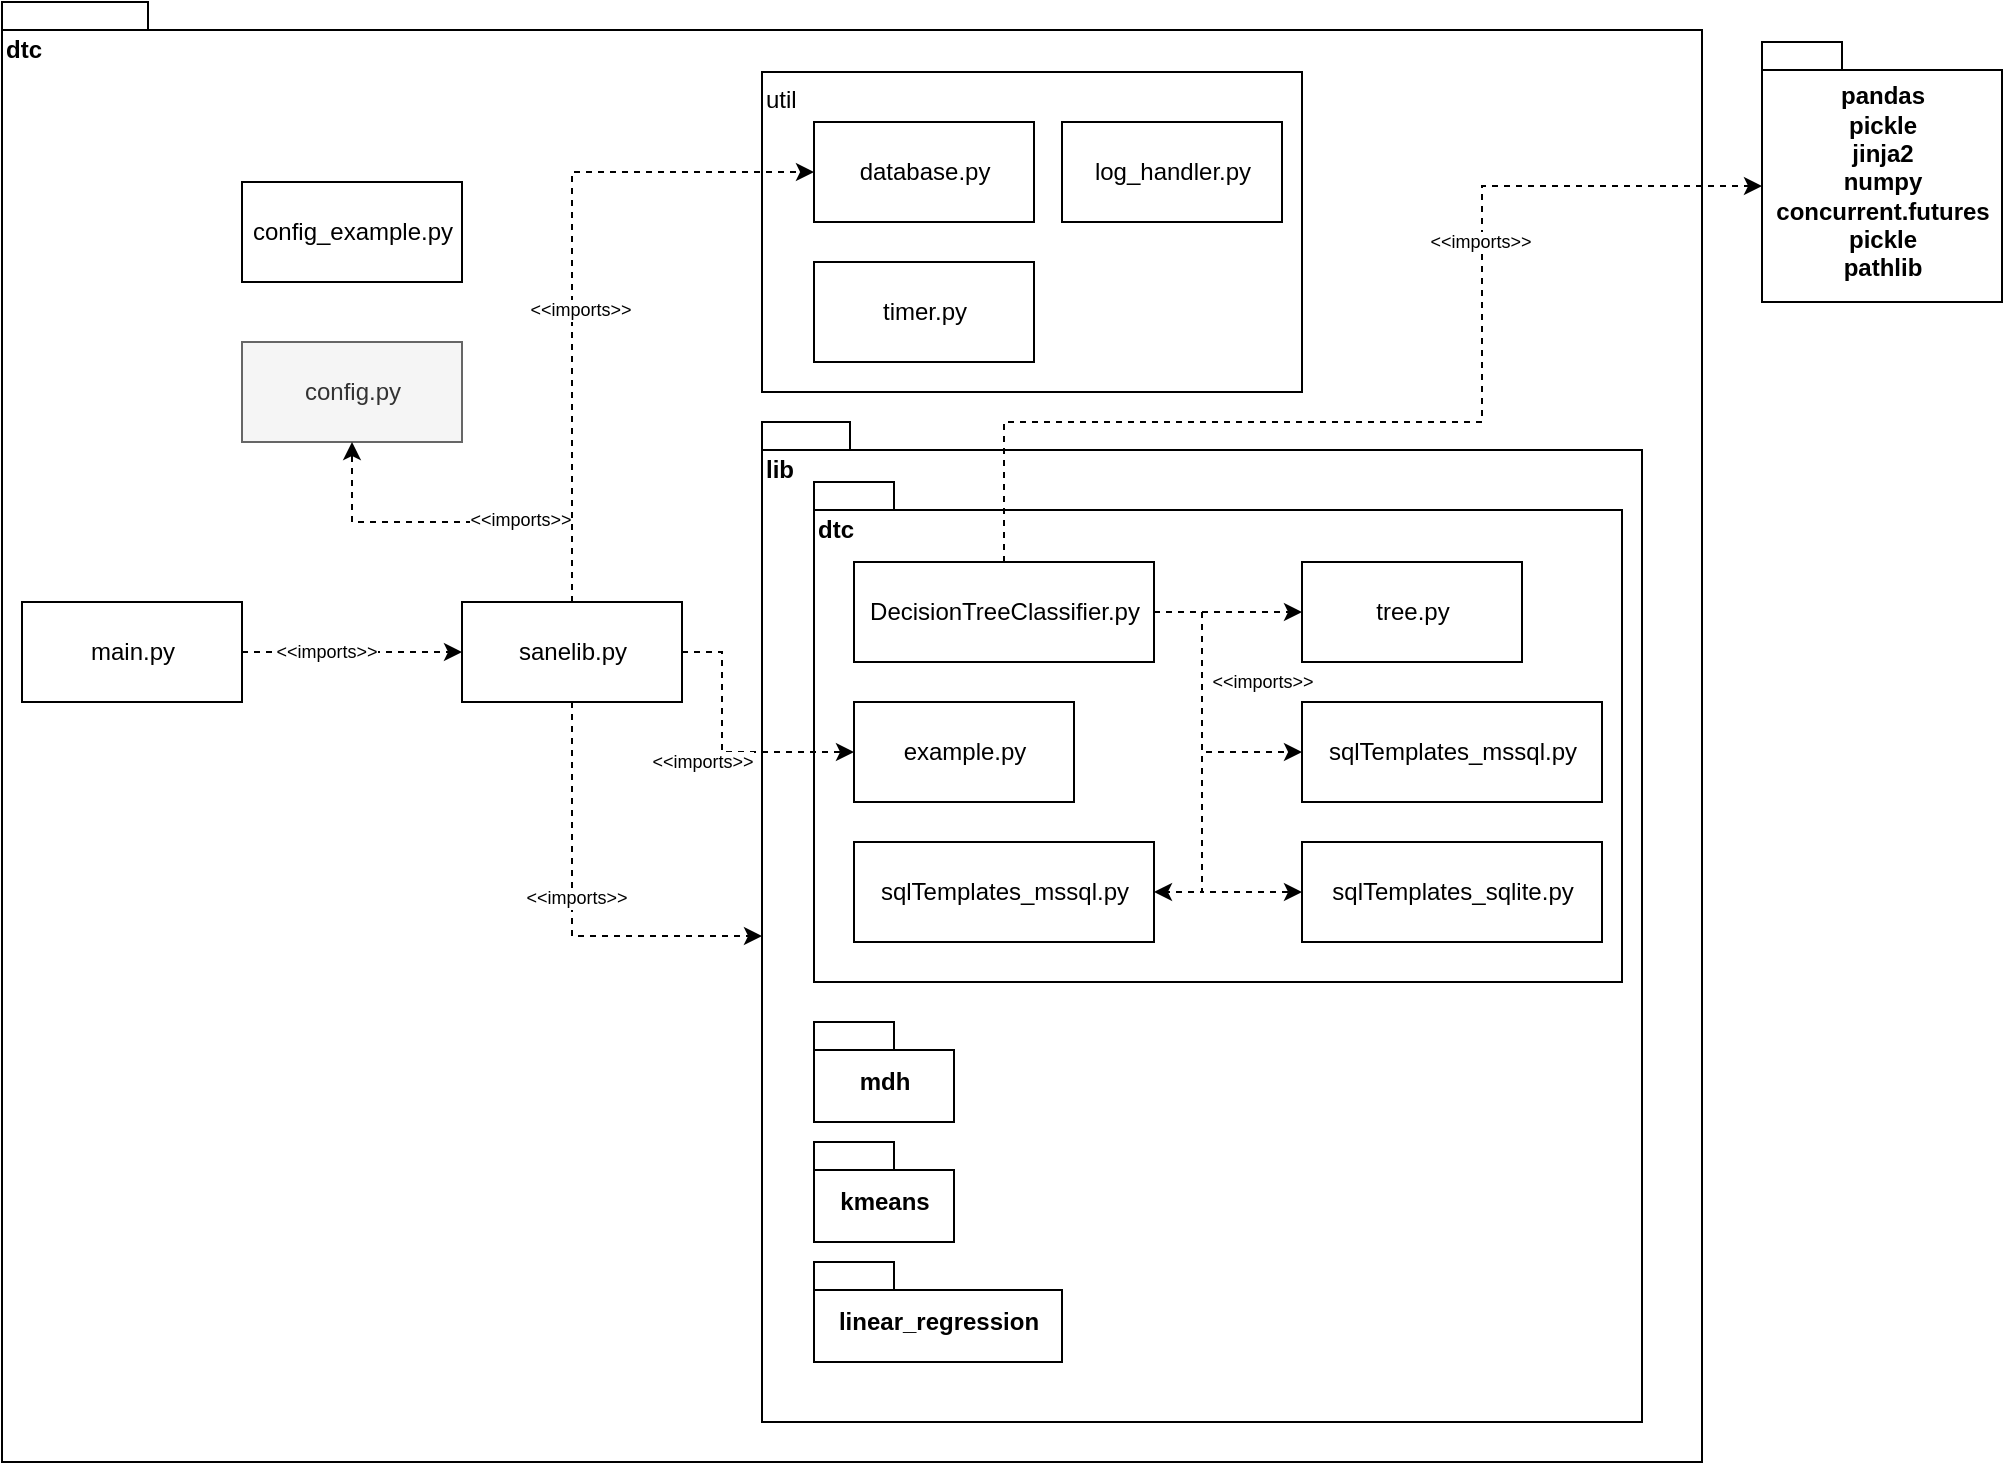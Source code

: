 <mxfile version="14.6.13" type="github">
  <diagram id="C5RBs43oDa-KdzZeNtuy" name="Page-1">
    <mxGraphModel dx="1431" dy="976" grid="1" gridSize="10" guides="1" tooltips="1" connect="1" arrows="1" fold="1" page="1" pageScale="1" pageWidth="827" pageHeight="1169" math="0" shadow="0">
      <root>
        <mxCell id="WIyWlLk6GJQsqaUBKTNV-0" />
        <mxCell id="WIyWlLk6GJQsqaUBKTNV-1" parent="WIyWlLk6GJQsqaUBKTNV-0" />
        <mxCell id="gBLnQVbnuJ3zSSm4HvQB-44" value="dtc" style="shape=folder;fontStyle=1;spacingTop=10;tabWidth=40;tabHeight=14;tabPosition=left;html=1;fillColor=none;align=left;verticalAlign=top;" vertex="1" parent="WIyWlLk6GJQsqaUBKTNV-1">
          <mxGeometry width="850" height="730" as="geometry" />
        </mxCell>
        <mxCell id="gBLnQVbnuJ3zSSm4HvQB-21" value="lib" style="shape=folder;fontStyle=1;spacingTop=10;tabWidth=40;tabHeight=14;tabPosition=left;html=1;fillColor=none;align=left;verticalAlign=top;" vertex="1" parent="WIyWlLk6GJQsqaUBKTNV-1">
          <mxGeometry x="380" y="210" width="440" height="500" as="geometry" />
        </mxCell>
        <mxCell id="gBLnQVbnuJ3zSSm4HvQB-22" value="dtc" style="shape=folder;fontStyle=1;spacingTop=10;tabWidth=40;tabHeight=14;tabPosition=left;html=1;fillColor=none;align=left;verticalAlign=top;" vertex="1" parent="WIyWlLk6GJQsqaUBKTNV-1">
          <mxGeometry x="406" y="240" width="404" height="250" as="geometry" />
        </mxCell>
        <mxCell id="gBLnQVbnuJ3zSSm4HvQB-0" value="config.py" style="html=1;fillColor=#f5f5f5;strokeColor=#666666;fontColor=#333333;" vertex="1" parent="WIyWlLk6GJQsqaUBKTNV-1">
          <mxGeometry x="120" y="170" width="110" height="50" as="geometry" />
        </mxCell>
        <mxCell id="gBLnQVbnuJ3zSSm4HvQB-20" style="edgeStyle=orthogonalEdgeStyle;rounded=0;orthogonalLoop=1;jettySize=auto;html=1;exitX=0.5;exitY=0;exitDx=0;exitDy=0;entryX=0.5;entryY=1;entryDx=0;entryDy=0;endArrow=classic;endFill=1;dashed=1;" edge="1" parent="WIyWlLk6GJQsqaUBKTNV-1" source="gBLnQVbnuJ3zSSm4HvQB-1" target="gBLnQVbnuJ3zSSm4HvQB-0">
          <mxGeometry relative="1" as="geometry" />
        </mxCell>
        <mxCell id="gBLnQVbnuJ3zSSm4HvQB-29" value="&amp;lt;&amp;lt;imports&amp;gt;&amp;gt;" style="edgeLabel;html=1;align=center;verticalAlign=middle;resizable=0;points=[];fontSize=9;" vertex="1" connectable="0" parent="gBLnQVbnuJ3zSSm4HvQB-20">
          <mxGeometry x="-0.307" y="-1" relative="1" as="geometry">
            <mxPoint as="offset" />
          </mxGeometry>
        </mxCell>
        <mxCell id="gBLnQVbnuJ3zSSm4HvQB-30" style="edgeStyle=orthogonalEdgeStyle;rounded=0;orthogonalLoop=1;jettySize=auto;html=1;exitX=0.5;exitY=1;exitDx=0;exitDy=0;entryX=0;entryY=0;entryDx=0;entryDy=257;entryPerimeter=0;dashed=1;fontSize=9;endArrow=classic;endFill=1;" edge="1" parent="WIyWlLk6GJQsqaUBKTNV-1" source="gBLnQVbnuJ3zSSm4HvQB-1" target="gBLnQVbnuJ3zSSm4HvQB-21">
          <mxGeometry relative="1" as="geometry" />
        </mxCell>
        <mxCell id="gBLnQVbnuJ3zSSm4HvQB-33" value="&amp;lt;&amp;lt;imports&amp;gt;&amp;gt;" style="edgeLabel;html=1;align=center;verticalAlign=middle;resizable=0;points=[];fontSize=9;" vertex="1" connectable="0" parent="gBLnQVbnuJ3zSSm4HvQB-30">
          <mxGeometry x="-0.078" y="2" relative="1" as="geometry">
            <mxPoint as="offset" />
          </mxGeometry>
        </mxCell>
        <mxCell id="gBLnQVbnuJ3zSSm4HvQB-34" style="edgeStyle=orthogonalEdgeStyle;rounded=0;orthogonalLoop=1;jettySize=auto;html=1;exitX=0.5;exitY=0;exitDx=0;exitDy=0;entryX=0;entryY=0.5;entryDx=0;entryDy=0;dashed=1;fontSize=9;endArrow=classic;endFill=1;" edge="1" parent="WIyWlLk6GJQsqaUBKTNV-1" source="gBLnQVbnuJ3zSSm4HvQB-1" target="gBLnQVbnuJ3zSSm4HvQB-5">
          <mxGeometry relative="1" as="geometry" />
        </mxCell>
        <mxCell id="gBLnQVbnuJ3zSSm4HvQB-35" value="&amp;lt;&amp;lt;imports&amp;gt;&amp;gt;" style="edgeLabel;html=1;align=center;verticalAlign=middle;resizable=0;points=[];fontSize=9;" vertex="1" connectable="0" parent="gBLnQVbnuJ3zSSm4HvQB-34">
          <mxGeometry x="-0.127" y="-4" relative="1" as="geometry">
            <mxPoint as="offset" />
          </mxGeometry>
        </mxCell>
        <mxCell id="gBLnQVbnuJ3zSSm4HvQB-37" style="edgeStyle=orthogonalEdgeStyle;rounded=0;orthogonalLoop=1;jettySize=auto;html=1;exitX=1;exitY=0.5;exitDx=0;exitDy=0;entryX=0;entryY=0.5;entryDx=0;entryDy=0;dashed=1;fontSize=9;endArrow=classic;endFill=1;" edge="1" parent="WIyWlLk6GJQsqaUBKTNV-1" source="gBLnQVbnuJ3zSSm4HvQB-1" target="gBLnQVbnuJ3zSSm4HvQB-14">
          <mxGeometry relative="1" as="geometry">
            <Array as="points">
              <mxPoint x="360" y="325" />
              <mxPoint x="360" y="375" />
            </Array>
          </mxGeometry>
        </mxCell>
        <mxCell id="gBLnQVbnuJ3zSSm4HvQB-38" value="&amp;lt;&amp;lt;imports&amp;gt;&amp;gt;" style="edgeLabel;html=1;align=center;verticalAlign=middle;resizable=0;points=[];fontSize=9;" vertex="1" connectable="0" parent="gBLnQVbnuJ3zSSm4HvQB-37">
          <mxGeometry x="-0.132" y="2" relative="1" as="geometry">
            <mxPoint x="-12" y="16" as="offset" />
          </mxGeometry>
        </mxCell>
        <mxCell id="gBLnQVbnuJ3zSSm4HvQB-1" value="sanelib.py" style="html=1;" vertex="1" parent="WIyWlLk6GJQsqaUBKTNV-1">
          <mxGeometry x="230" y="300" width="110" height="50" as="geometry" />
        </mxCell>
        <mxCell id="gBLnQVbnuJ3zSSm4HvQB-19" style="edgeStyle=orthogonalEdgeStyle;rounded=0;orthogonalLoop=1;jettySize=auto;html=1;exitX=1;exitY=0.5;exitDx=0;exitDy=0;entryX=0;entryY=0.5;entryDx=0;entryDy=0;endArrow=classic;endFill=1;dashed=1;" edge="1" parent="WIyWlLk6GJQsqaUBKTNV-1" source="gBLnQVbnuJ3zSSm4HvQB-2" target="gBLnQVbnuJ3zSSm4HvQB-1">
          <mxGeometry relative="1" as="geometry" />
        </mxCell>
        <mxCell id="gBLnQVbnuJ3zSSm4HvQB-28" value="&amp;lt;&amp;lt;imports&amp;gt;&amp;gt;" style="edgeLabel;html=1;align=center;verticalAlign=middle;resizable=0;points=[];fontSize=9;" vertex="1" connectable="0" parent="gBLnQVbnuJ3zSSm4HvQB-19">
          <mxGeometry x="-0.24" relative="1" as="geometry">
            <mxPoint as="offset" />
          </mxGeometry>
        </mxCell>
        <mxCell id="gBLnQVbnuJ3zSSm4HvQB-2" value="main.py" style="html=1;" vertex="1" parent="WIyWlLk6GJQsqaUBKTNV-1">
          <mxGeometry x="10" y="300" width="110" height="50" as="geometry" />
        </mxCell>
        <mxCell id="gBLnQVbnuJ3zSSm4HvQB-3" value="config_example.py" style="html=1;" vertex="1" parent="WIyWlLk6GJQsqaUBKTNV-1">
          <mxGeometry x="120" y="90" width="110" height="50" as="geometry" />
        </mxCell>
        <mxCell id="gBLnQVbnuJ3zSSm4HvQB-4" value="util" style="html=1;fillColor=none;align=left;verticalAlign=top;" vertex="1" parent="WIyWlLk6GJQsqaUBKTNV-1">
          <mxGeometry x="380" y="35" width="270" height="160" as="geometry" />
        </mxCell>
        <mxCell id="gBLnQVbnuJ3zSSm4HvQB-5" value="database.py" style="html=1;" vertex="1" parent="WIyWlLk6GJQsqaUBKTNV-1">
          <mxGeometry x="406" y="60" width="110" height="50" as="geometry" />
        </mxCell>
        <mxCell id="gBLnQVbnuJ3zSSm4HvQB-6" value="log_handler.py" style="html=1;" vertex="1" parent="WIyWlLk6GJQsqaUBKTNV-1">
          <mxGeometry x="530" y="60" width="110" height="50" as="geometry" />
        </mxCell>
        <mxCell id="gBLnQVbnuJ3zSSm4HvQB-7" value="timer.py" style="html=1;" vertex="1" parent="WIyWlLk6GJQsqaUBKTNV-1">
          <mxGeometry x="406" y="130" width="110" height="50" as="geometry" />
        </mxCell>
        <mxCell id="gBLnQVbnuJ3zSSm4HvQB-36" style="edgeStyle=orthogonalEdgeStyle;rounded=0;orthogonalLoop=1;jettySize=auto;html=1;exitX=1;exitY=0.5;exitDx=0;exitDy=0;entryX=0;entryY=0.5;entryDx=0;entryDy=0;dashed=1;fontSize=9;endArrow=classic;endFill=1;" edge="1" parent="WIyWlLk6GJQsqaUBKTNV-1" source="gBLnQVbnuJ3zSSm4HvQB-13" target="gBLnQVbnuJ3zSSm4HvQB-15">
          <mxGeometry relative="1" as="geometry" />
        </mxCell>
        <mxCell id="gBLnQVbnuJ3zSSm4HvQB-42" value="&amp;lt;&amp;lt;imports&amp;gt;&amp;gt;" style="edgeLabel;html=1;align=center;verticalAlign=middle;resizable=0;points=[];fontSize=9;" vertex="1" connectable="0" parent="gBLnQVbnuJ3zSSm4HvQB-36">
          <mxGeometry x="-0.57" relative="1" as="geometry">
            <mxPoint x="38" y="35" as="offset" />
          </mxGeometry>
        </mxCell>
        <mxCell id="gBLnQVbnuJ3zSSm4HvQB-39" style="edgeStyle=orthogonalEdgeStyle;rounded=0;orthogonalLoop=1;jettySize=auto;html=1;exitX=1;exitY=0.5;exitDx=0;exitDy=0;entryX=0;entryY=0.5;entryDx=0;entryDy=0;dashed=1;fontSize=9;endArrow=classic;endFill=1;" edge="1" parent="WIyWlLk6GJQsqaUBKTNV-1" source="gBLnQVbnuJ3zSSm4HvQB-13" target="gBLnQVbnuJ3zSSm4HvQB-17">
          <mxGeometry relative="1" as="geometry">
            <Array as="points">
              <mxPoint x="600" y="305" />
              <mxPoint x="600" y="375" />
            </Array>
          </mxGeometry>
        </mxCell>
        <mxCell id="gBLnQVbnuJ3zSSm4HvQB-40" style="edgeStyle=orthogonalEdgeStyle;rounded=0;orthogonalLoop=1;jettySize=auto;html=1;exitX=1;exitY=0.5;exitDx=0;exitDy=0;entryX=0;entryY=0.5;entryDx=0;entryDy=0;dashed=1;fontSize=9;endArrow=classic;endFill=1;" edge="1" parent="WIyWlLk6GJQsqaUBKTNV-1" source="gBLnQVbnuJ3zSSm4HvQB-13" target="gBLnQVbnuJ3zSSm4HvQB-18">
          <mxGeometry relative="1" as="geometry">
            <Array as="points">
              <mxPoint x="600" y="305" />
              <mxPoint x="600" y="445" />
            </Array>
          </mxGeometry>
        </mxCell>
        <mxCell id="gBLnQVbnuJ3zSSm4HvQB-41" style="edgeStyle=orthogonalEdgeStyle;rounded=0;orthogonalLoop=1;jettySize=auto;html=1;exitX=1;exitY=0.5;exitDx=0;exitDy=0;entryX=1;entryY=0.5;entryDx=0;entryDy=0;dashed=1;fontSize=9;endArrow=classic;endFill=1;" edge="1" parent="WIyWlLk6GJQsqaUBKTNV-1" source="gBLnQVbnuJ3zSSm4HvQB-13" target="gBLnQVbnuJ3zSSm4HvQB-16">
          <mxGeometry relative="1" as="geometry">
            <Array as="points">
              <mxPoint x="600" y="305" />
              <mxPoint x="600" y="445" />
            </Array>
          </mxGeometry>
        </mxCell>
        <mxCell id="gBLnQVbnuJ3zSSm4HvQB-45" style="edgeStyle=orthogonalEdgeStyle;rounded=0;orthogonalLoop=1;jettySize=auto;html=1;exitX=0.5;exitY=0;exitDx=0;exitDy=0;entryX=0;entryY=0;entryDx=0;entryDy=72;entryPerimeter=0;dashed=1;fontSize=9;endArrow=classic;endFill=1;" edge="1" parent="WIyWlLk6GJQsqaUBKTNV-1" source="gBLnQVbnuJ3zSSm4HvQB-13" target="gBLnQVbnuJ3zSSm4HvQB-23">
          <mxGeometry relative="1" as="geometry">
            <Array as="points">
              <mxPoint x="501" y="210" />
              <mxPoint x="740" y="210" />
              <mxPoint x="740" y="92" />
            </Array>
          </mxGeometry>
        </mxCell>
        <mxCell id="gBLnQVbnuJ3zSSm4HvQB-46" value="&amp;lt;&amp;lt;imports&amp;gt;&amp;gt;" style="edgeLabel;html=1;align=center;verticalAlign=middle;resizable=0;points=[];fontSize=9;" vertex="1" connectable="0" parent="gBLnQVbnuJ3zSSm4HvQB-45">
          <mxGeometry x="0.413" y="1" relative="1" as="geometry">
            <mxPoint y="1" as="offset" />
          </mxGeometry>
        </mxCell>
        <mxCell id="gBLnQVbnuJ3zSSm4HvQB-13" value="DecisionTreeClassifier.py" style="html=1;" vertex="1" parent="WIyWlLk6GJQsqaUBKTNV-1">
          <mxGeometry x="426" y="280" width="150" height="50" as="geometry" />
        </mxCell>
        <mxCell id="gBLnQVbnuJ3zSSm4HvQB-14" value="example.py" style="html=1;" vertex="1" parent="WIyWlLk6GJQsqaUBKTNV-1">
          <mxGeometry x="426" y="350" width="110" height="50" as="geometry" />
        </mxCell>
        <mxCell id="gBLnQVbnuJ3zSSm4HvQB-15" value="tree.py" style="html=1;" vertex="1" parent="WIyWlLk6GJQsqaUBKTNV-1">
          <mxGeometry x="650" y="280" width="110" height="50" as="geometry" />
        </mxCell>
        <mxCell id="gBLnQVbnuJ3zSSm4HvQB-16" value="sqlTemplates_mssql.py" style="html=1;" vertex="1" parent="WIyWlLk6GJQsqaUBKTNV-1">
          <mxGeometry x="426" y="420" width="150" height="50" as="geometry" />
        </mxCell>
        <mxCell id="gBLnQVbnuJ3zSSm4HvQB-17" value="sqlTemplates_mssql.py" style="html=1;" vertex="1" parent="WIyWlLk6GJQsqaUBKTNV-1">
          <mxGeometry x="650" y="350" width="150" height="50" as="geometry" />
        </mxCell>
        <mxCell id="gBLnQVbnuJ3zSSm4HvQB-18" value="sqlTemplates_sqlite.py" style="html=1;" vertex="1" parent="WIyWlLk6GJQsqaUBKTNV-1">
          <mxGeometry x="650" y="420" width="150" height="50" as="geometry" />
        </mxCell>
        <mxCell id="gBLnQVbnuJ3zSSm4HvQB-23" value="&lt;div&gt;pandas&lt;/div&gt;&lt;div&gt;pickle&lt;/div&gt;&lt;div&gt;jinja2&lt;/div&gt;&lt;div&gt;numpy&lt;/div&gt;&lt;div&gt;concurrent.futures&lt;/div&gt;&lt;div&gt;pickle&lt;/div&gt;&lt;div&gt;pathlib&lt;br&gt;&lt;/div&gt;" style="shape=folder;fontStyle=1;spacingTop=10;tabWidth=40;tabHeight=14;tabPosition=left;html=1;align=center;labelPosition=center;verticalLabelPosition=middle;verticalAlign=middle;labelBackgroundColor=#ffffff;" vertex="1" parent="WIyWlLk6GJQsqaUBKTNV-1">
          <mxGeometry x="880" y="20" width="120" height="130" as="geometry" />
        </mxCell>
        <mxCell id="gBLnQVbnuJ3zSSm4HvQB-24" value="kmeans" style="shape=folder;fontStyle=1;spacingTop=10;tabWidth=40;tabHeight=14;tabPosition=left;html=1;align=center;labelPosition=center;verticalLabelPosition=middle;verticalAlign=middle;labelBackgroundColor=#ffffff;" vertex="1" parent="WIyWlLk6GJQsqaUBKTNV-1">
          <mxGeometry x="406" y="570" width="70" height="50" as="geometry" />
        </mxCell>
        <mxCell id="gBLnQVbnuJ3zSSm4HvQB-25" value="linear_regression" style="shape=folder;fontStyle=1;spacingTop=10;tabWidth=40;tabHeight=14;tabPosition=left;html=1;align=center;labelPosition=center;verticalLabelPosition=middle;verticalAlign=middle;labelBackgroundColor=#ffffff;" vertex="1" parent="WIyWlLk6GJQsqaUBKTNV-1">
          <mxGeometry x="406" y="630" width="124" height="50" as="geometry" />
        </mxCell>
        <mxCell id="gBLnQVbnuJ3zSSm4HvQB-43" value="mdh" style="shape=folder;fontStyle=1;spacingTop=10;tabWidth=40;tabHeight=14;tabPosition=left;html=1;align=center;labelPosition=center;verticalLabelPosition=middle;verticalAlign=middle;labelBackgroundColor=#ffffff;" vertex="1" parent="WIyWlLk6GJQsqaUBKTNV-1">
          <mxGeometry x="406" y="510" width="70" height="50" as="geometry" />
        </mxCell>
      </root>
    </mxGraphModel>
  </diagram>
</mxfile>
